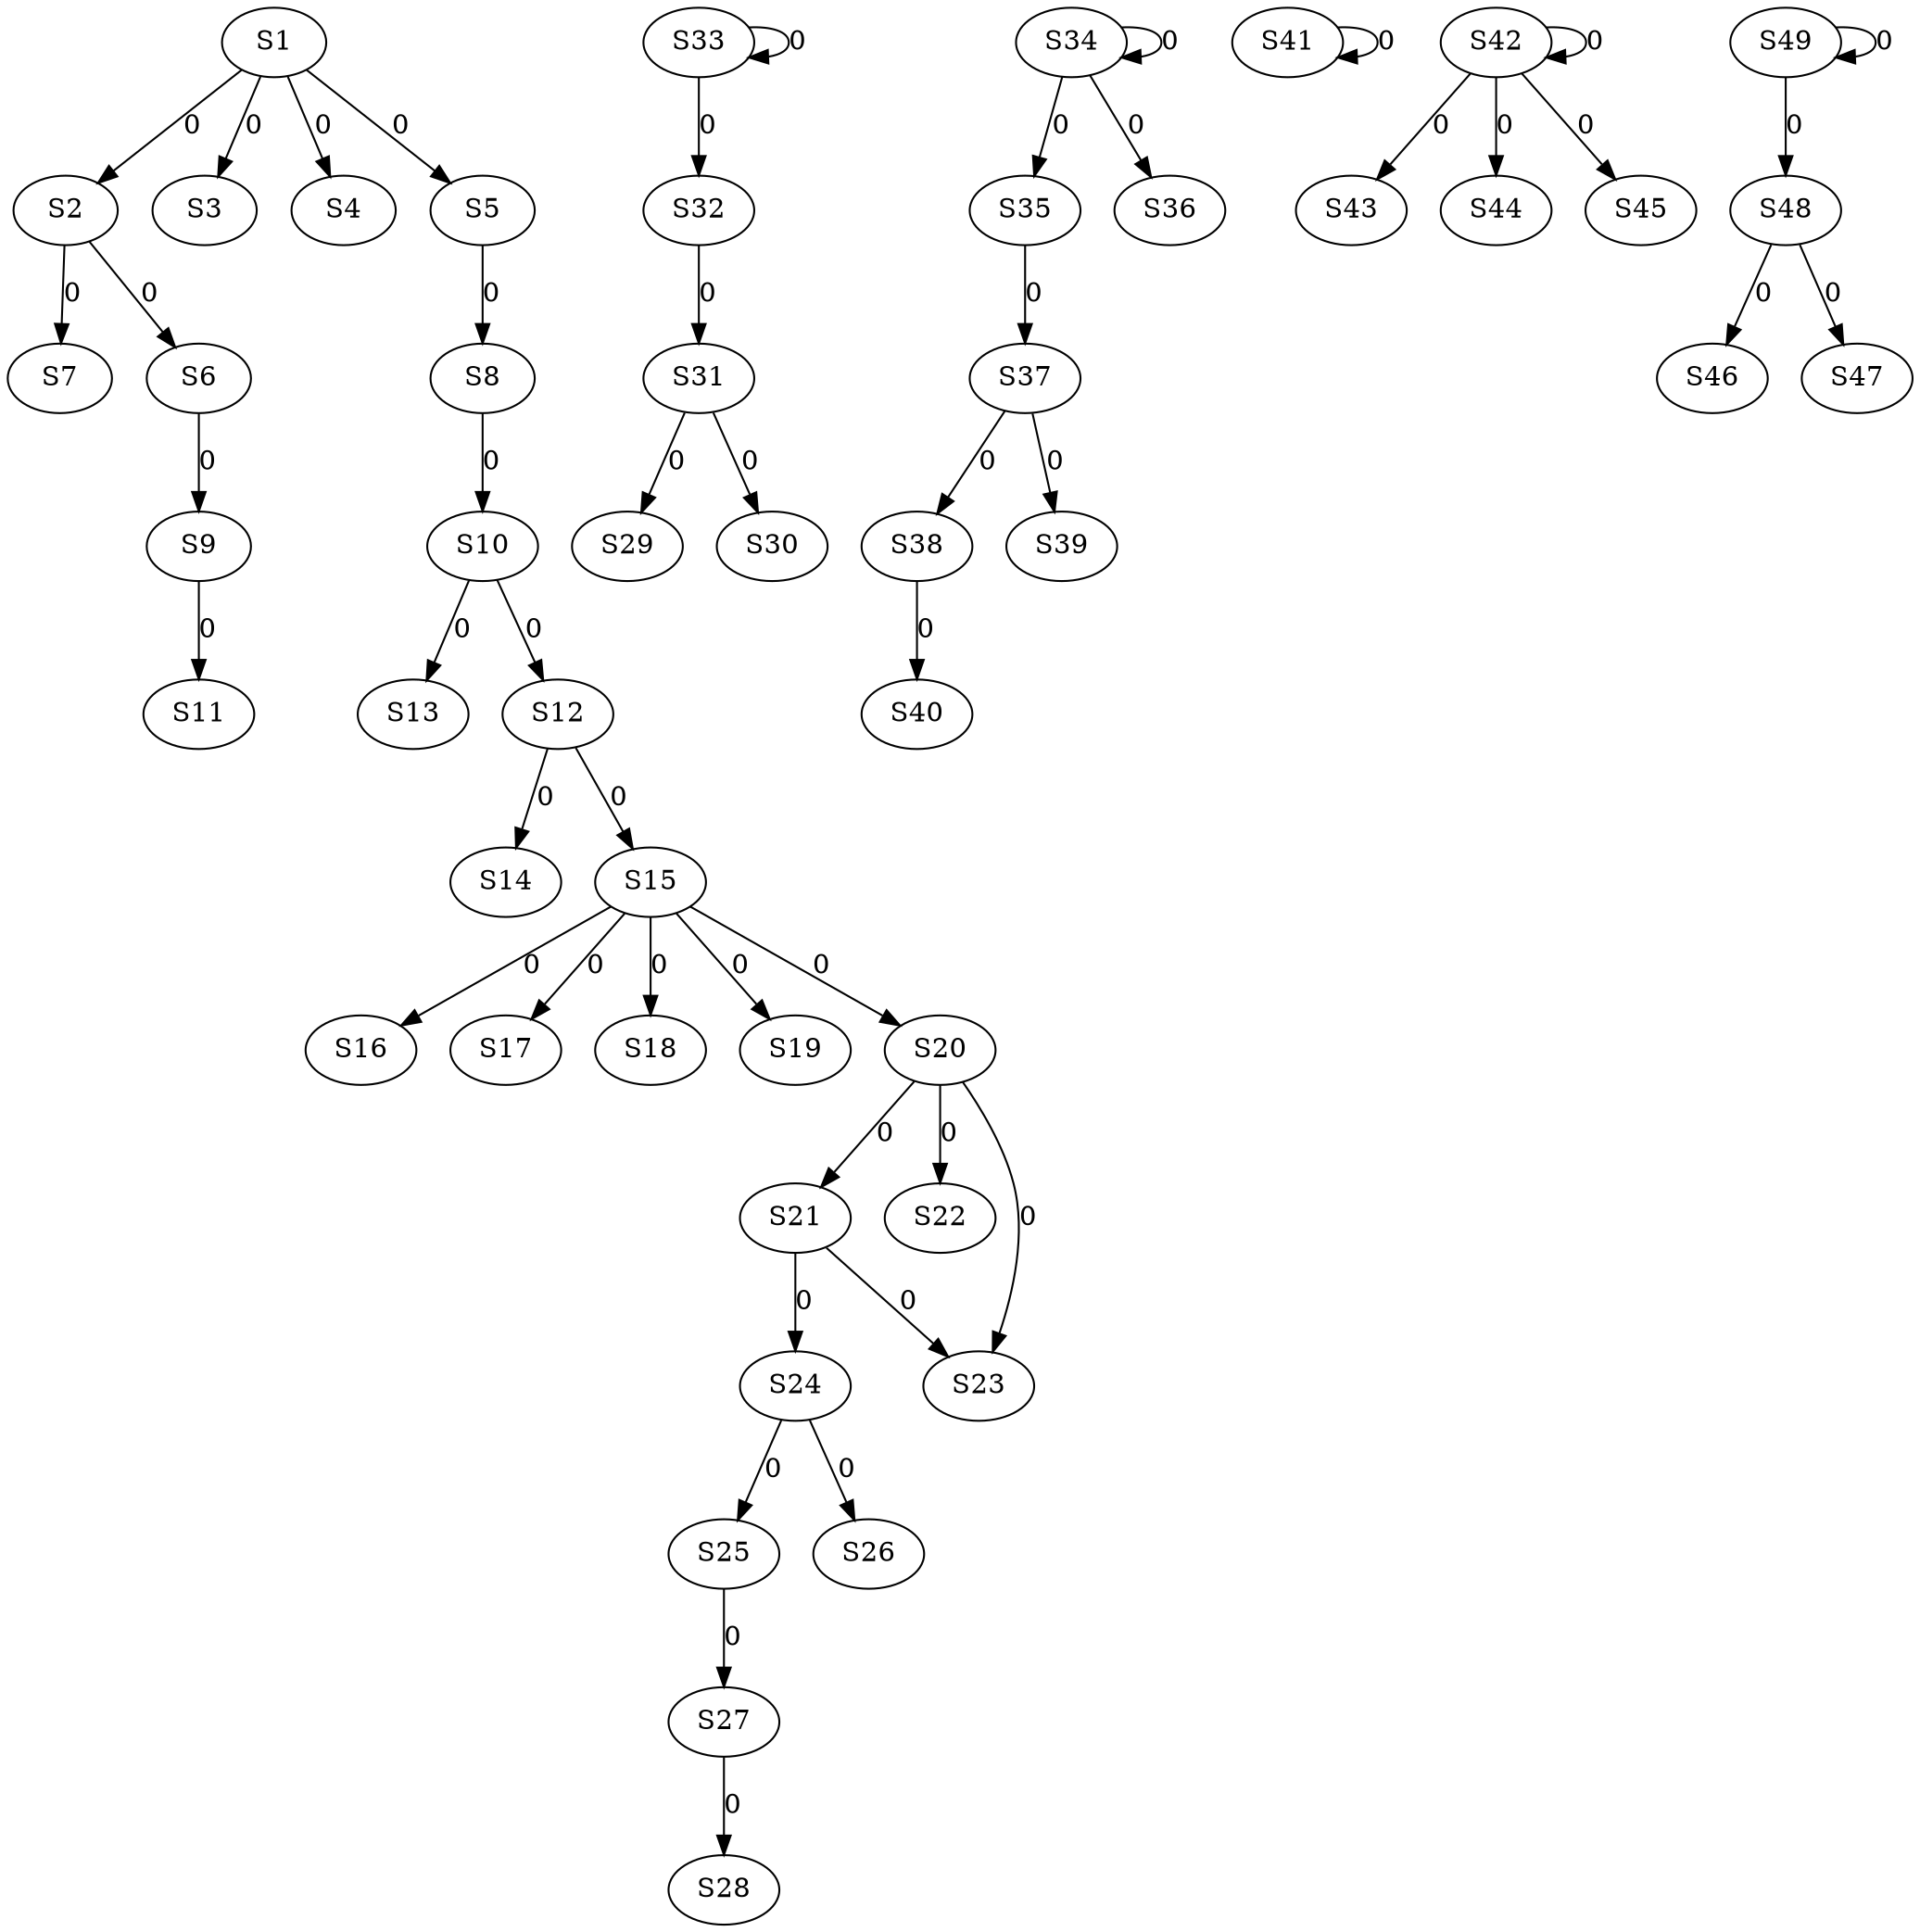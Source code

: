 strict digraph {
	S1 -> S2 [ label = 0 ];
	S1 -> S3 [ label = 0 ];
	S1 -> S4 [ label = 0 ];
	S1 -> S5 [ label = 0 ];
	S2 -> S6 [ label = 0 ];
	S2 -> S7 [ label = 0 ];
	S5 -> S8 [ label = 0 ];
	S6 -> S9 [ label = 0 ];
	S8 -> S10 [ label = 0 ];
	S9 -> S11 [ label = 0 ];
	S10 -> S12 [ label = 0 ];
	S10 -> S13 [ label = 0 ];
	S12 -> S14 [ label = 0 ];
	S12 -> S15 [ label = 0 ];
	S15 -> S16 [ label = 0 ];
	S15 -> S17 [ label = 0 ];
	S15 -> S18 [ label = 0 ];
	S15 -> S19 [ label = 0 ];
	S15 -> S20 [ label = 0 ];
	S20 -> S21 [ label = 0 ];
	S20 -> S22 [ label = 0 ];
	S20 -> S23 [ label = 0 ];
	S21 -> S24 [ label = 0 ];
	S24 -> S25 [ label = 0 ];
	S24 -> S26 [ label = 0 ];
	S25 -> S27 [ label = 0 ];
	S27 -> S28 [ label = 0 ];
	S31 -> S29 [ label = 0 ];
	S31 -> S30 [ label = 0 ];
	S32 -> S31 [ label = 0 ];
	S33 -> S32 [ label = 0 ];
	S33 -> S33 [ label = 0 ];
	S34 -> S34 [ label = 0 ];
	S34 -> S35 [ label = 0 ];
	S34 -> S36 [ label = 0 ];
	S35 -> S37 [ label = 0 ];
	S37 -> S38 [ label = 0 ];
	S37 -> S39 [ label = 0 ];
	S38 -> S40 [ label = 0 ];
	S41 -> S41 [ label = 0 ];
	S42 -> S42 [ label = 0 ];
	S42 -> S43 [ label = 0 ];
	S42 -> S44 [ label = 0 ];
	S42 -> S45 [ label = 0 ];
	S48 -> S46 [ label = 0 ];
	S48 -> S47 [ label = 0 ];
	S49 -> S48 [ label = 0 ];
	S49 -> S49 [ label = 0 ];
	S21 -> S23 [ label = 0 ];
}
